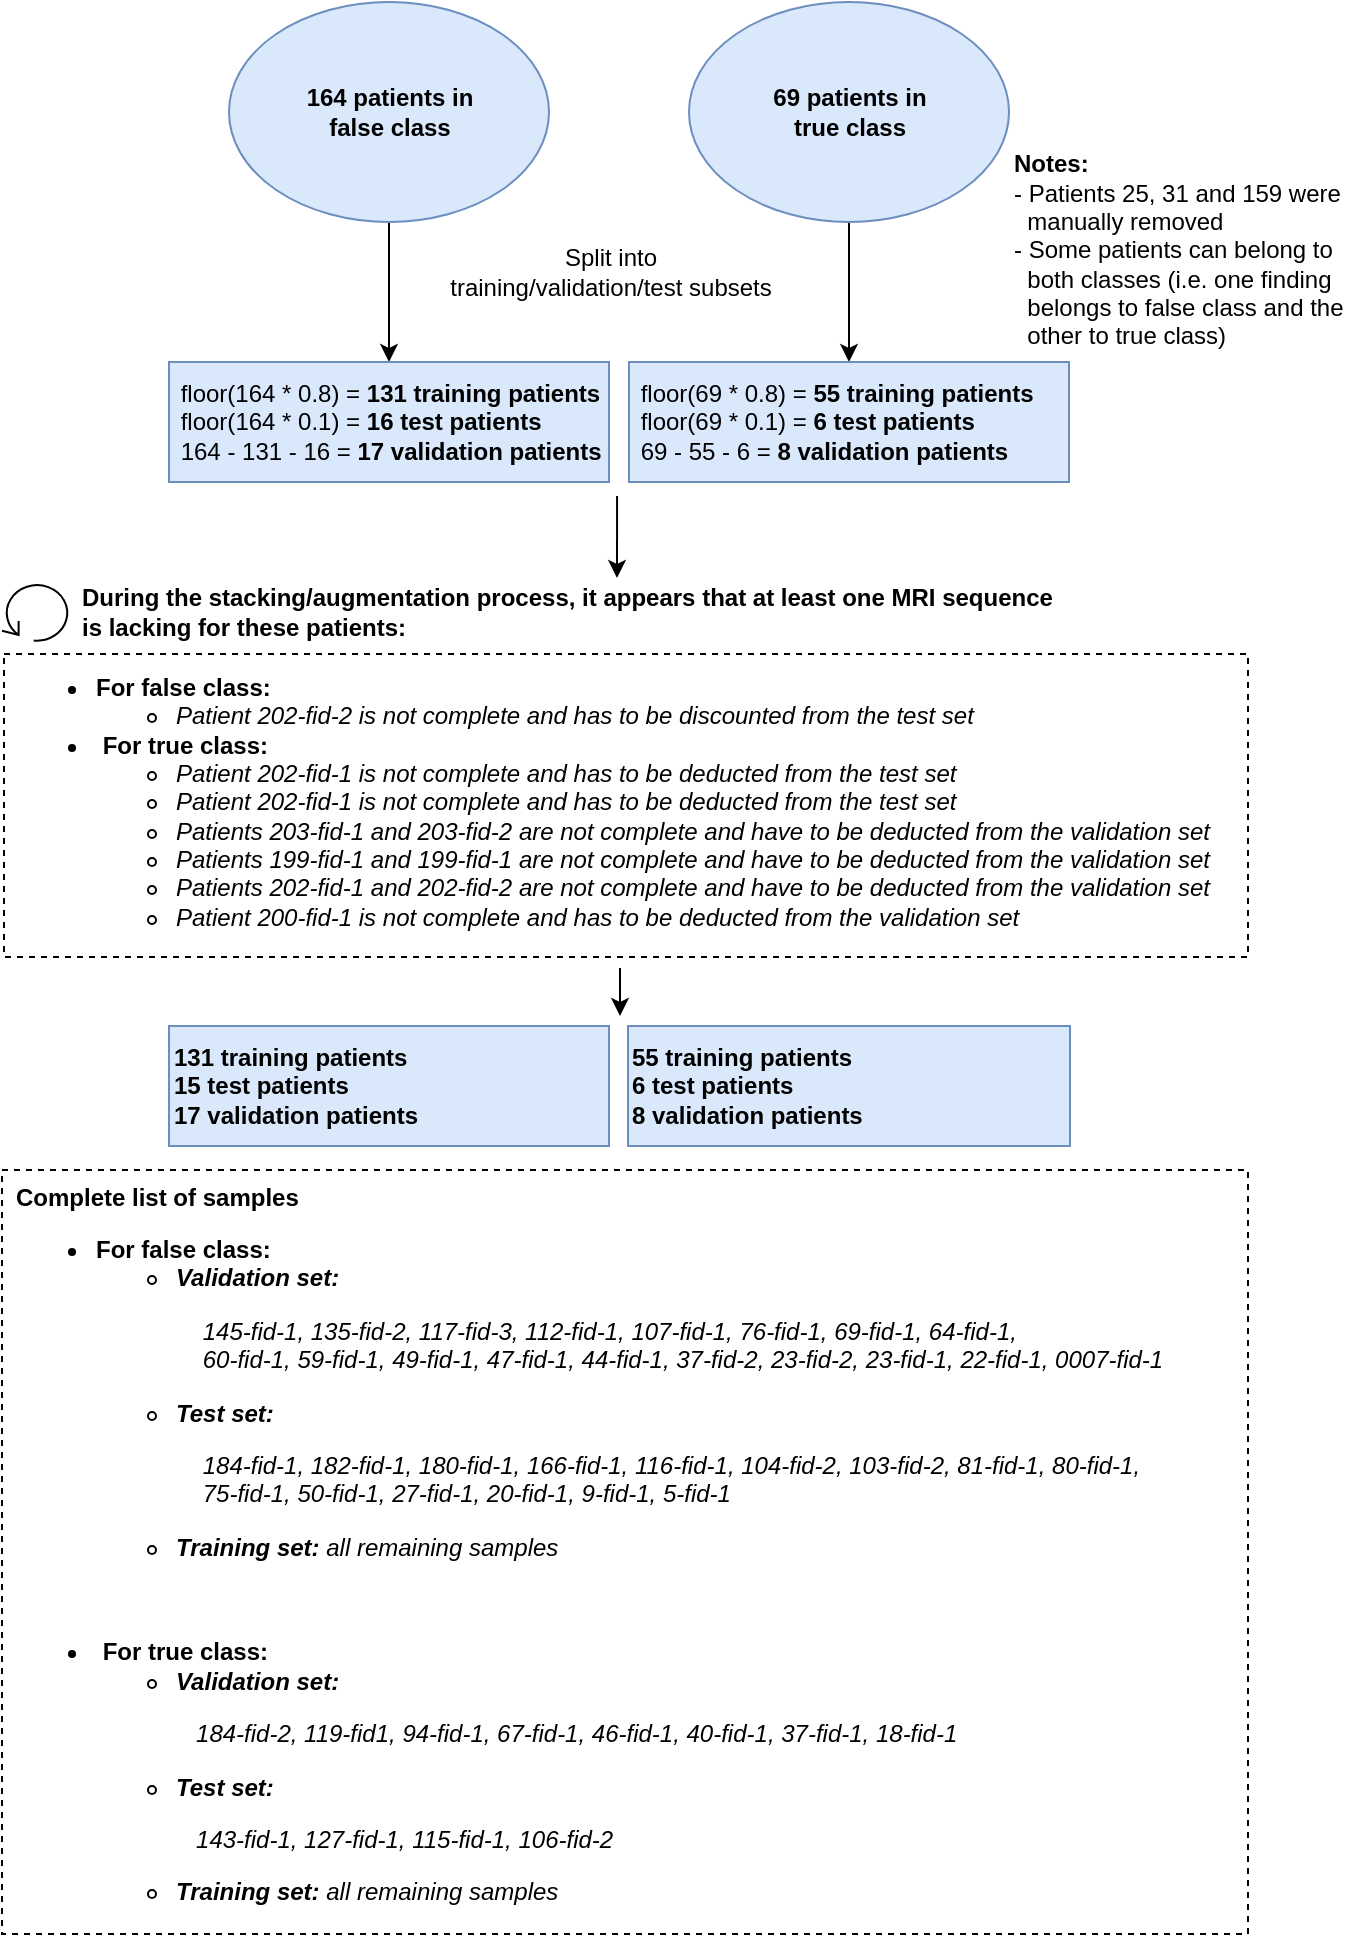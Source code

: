 <mxfile version="12.8.0" type="device"><diagram id="nuf4tR9KSPB1I1JbJZq6" name="Page-1"><mxGraphModel dx="1425" dy="741" grid="0" gridSize="10" guides="1" tooltips="1" connect="1" arrows="1" fold="1" page="0" pageScale="1" pageWidth="827" pageHeight="1169" math="0" shadow="0"><root><mxCell id="0"/><mxCell id="1" parent="0"/><mxCell id="O1R5RWDLm7pMYvYnzlYt-13" style="edgeStyle=orthogonalEdgeStyle;rounded=0;orthogonalLoop=1;jettySize=auto;html=1;exitX=0.5;exitY=1;exitDx=0;exitDy=0;" parent="1" source="O1R5RWDLm7pMYvYnzlYt-10" edge="1"><mxGeometry relative="1" as="geometry"><mxPoint x="195.5" y="211" as="targetPoint"/></mxGeometry></mxCell><mxCell id="O1R5RWDLm7pMYvYnzlYt-10" value="&lt;b&gt;164 patients in &lt;br&gt;false class&lt;/b&gt;" style="ellipse;whiteSpace=wrap;html=1;fillColor=#dae8fc;strokeColor=#6c8ebf;" parent="1" vertex="1"><mxGeometry x="115.5" y="31" width="160" height="110" as="geometry"/></mxCell><mxCell id="O1R5RWDLm7pMYvYnzlYt-14" style="edgeStyle=orthogonalEdgeStyle;rounded=0;orthogonalLoop=1;jettySize=auto;html=1;exitX=0.5;exitY=1;exitDx=0;exitDy=0;" parent="1" source="O1R5RWDLm7pMYvYnzlYt-11" edge="1"><mxGeometry relative="1" as="geometry"><mxPoint x="425.5" y="211" as="targetPoint"/></mxGeometry></mxCell><mxCell id="O1R5RWDLm7pMYvYnzlYt-11" value="&lt;b&gt;69 patients in &lt;br&gt;true class&lt;/b&gt;" style="ellipse;whiteSpace=wrap;html=1;fillColor=#dae8fc;strokeColor=#6c8ebf;" parent="1" vertex="1"><mxGeometry x="345.5" y="31" width="160" height="110" as="geometry"/></mxCell><mxCell id="O1R5RWDLm7pMYvYnzlYt-12" value="&lt;div align=&quot;left&quot;&gt;&lt;b&gt;Notes: &lt;/b&gt;&lt;br&gt;&lt;/div&gt;&lt;div align=&quot;left&quot;&gt;- Patients 25, 31 and 159 were&amp;nbsp;&lt;/div&gt;&lt;div align=&quot;left&quot;&gt;&amp;nbsp; manually removed&lt;/div&gt;&lt;div align=&quot;left&quot;&gt;- Some patients can belong to&amp;nbsp;&lt;/div&gt;&lt;div align=&quot;left&quot;&gt;&amp;nbsp; both classes&amp;nbsp;&lt;span&gt;(i.e. one finding&amp;nbsp;&lt;/span&gt;&lt;/div&gt;&lt;div align=&quot;left&quot;&gt;&lt;span&gt;&amp;nbsp; belongs to false class and the&amp;nbsp;&lt;/span&gt;&lt;/div&gt;&lt;div align=&quot;left&quot;&gt;&lt;span&gt;&amp;nbsp; other&amp;nbsp;&lt;/span&gt;&lt;span&gt;to true class)&lt;/span&gt;&lt;/div&gt;" style="text;html=1;align=left;verticalAlign=middle;resizable=0;points=[];autosize=1;" parent="1" vertex="1"><mxGeometry x="505.5" y="104" width="178" height="102" as="geometry"/></mxCell><mxCell id="O1R5RWDLm7pMYvYnzlYt-16" value="&lt;div&gt;Split into &lt;br&gt;&lt;/div&gt;&lt;div&gt;training/validation/test subsets&lt;/div&gt;" style="text;html=1;align=center;verticalAlign=middle;resizable=0;points=[];autosize=1;" parent="1" vertex="1"><mxGeometry x="215.5" y="151" width="180" height="30" as="geometry"/></mxCell><mxCell id="O1R5RWDLm7pMYvYnzlYt-18" value="&lt;div align=&quot;left&quot;&gt;&lt;br&gt;&lt;/div&gt;&lt;div align=&quot;left&quot;&gt;&lt;br&gt;&lt;/div&gt;&lt;div align=&quot;left&quot;&gt;&amp;nbsp;floor(164 * 0.8) = &lt;b&gt;131 training patients&lt;/b&gt;&lt;/div&gt;&amp;nbsp;floor(&lt;span&gt;164 * 0.1) = &lt;/span&gt;&lt;b&gt;16 test patients&lt;/b&gt;&lt;br&gt;&lt;div align=&quot;left&quot;&gt;&amp;nbsp;164 - 131 - 16 = &lt;b&gt;17 validation patients&lt;/b&gt;&lt;br&gt;&lt;/div&gt;&lt;div align=&quot;left&quot;&gt;&lt;br&gt;&lt;br&gt;&lt;/div&gt;" style="rounded=0;whiteSpace=wrap;html=1;align=left;fillColor=#dae8fc;strokeColor=#6c8ebf;" parent="1" vertex="1"><mxGeometry x="85.5" y="211" width="220" height="60" as="geometry"/></mxCell><mxCell id="O1R5RWDLm7pMYvYnzlYt-19" value="&lt;div align=&quot;left&quot;&gt;&lt;br&gt;&lt;/div&gt;&lt;div align=&quot;left&quot;&gt;&lt;br&gt;&lt;/div&gt;&lt;div align=&quot;left&quot;&gt;&amp;nbsp;floor(69 * 0.8) = &lt;b&gt;55 training patients&lt;/b&gt;&lt;/div&gt;&lt;div align=&quot;left&quot;&gt;&amp;nbsp;floor(69 * 0.1) = &lt;b&gt;6 test patients&lt;/b&gt;&lt;/div&gt;&lt;div align=&quot;left&quot;&gt;&amp;nbsp;69 - 55 - 6 = &lt;b&gt;8 validation patients&lt;/b&gt;&lt;br&gt;&lt;/div&gt;&lt;div align=&quot;left&quot;&gt;&lt;br&gt;&lt;br&gt;&lt;/div&gt;" style="rounded=0;whiteSpace=wrap;html=1;align=left;fillColor=#dae8fc;strokeColor=#6c8ebf;" parent="1" vertex="1"><mxGeometry x="315.5" y="211" width="220" height="60" as="geometry"/></mxCell><mxCell id="O1R5RWDLm7pMYvYnzlYt-20" value="" style="shape=mxgraph.bpmn.loop;html=1;outlineConnect=0;" parent="1" vertex="1"><mxGeometry x="2" y="321" width="34" height="30" as="geometry"/></mxCell><mxCell id="O1R5RWDLm7pMYvYnzlYt-21" value="&lt;div align=&quot;left&quot;&gt;&lt;b&gt;During the stacking/augmentation process, it appears that at least one MRI sequence&lt;/b&gt;&lt;/div&gt;&lt;div align=&quot;left&quot;&gt;&lt;b&gt; is lacking for these patients:&lt;/b&gt;&lt;/div&gt;" style="text;html=1;align=left;verticalAlign=middle;resizable=0;points=[];autosize=1;" parent="1" vertex="1"><mxGeometry x="40" y="321" width="500" height="30" as="geometry"/></mxCell><mxCell id="O1R5RWDLm7pMYvYnzlYt-22" value="&lt;div align=&quot;left&quot;&gt;&lt;ul&gt;&lt;li&gt;&lt;div&gt;&lt;b&gt;For false class:&lt;/b&gt;&lt;/div&gt;&lt;/li&gt;&lt;ul&gt;&lt;li&gt;&lt;i&gt;Patient 202-fid-2 is not complete and has to be discounted from the test set&lt;/i&gt;&lt;br&gt;&lt;/li&gt;&lt;/ul&gt;&lt;li&gt;&lt;div&gt;&lt;b&gt;&amp;nbsp;For true class:&lt;/b&gt;&lt;/div&gt;&lt;/li&gt;&lt;ul&gt;&lt;li&gt;&lt;i&gt;Patient 202-fid-1 is not complete and has to be deducted from the test set&lt;/i&gt;&lt;/li&gt;&lt;li&gt;&lt;i&gt;Patient 202-fid-1 is not complete and has to be deducted from the test set&lt;/i&gt;&lt;/li&gt;&lt;li&gt;&lt;div&gt;&lt;i&gt;Patients 203-fid-1 and 203-fid-2 are not complete and have to be deducted from the validation set&lt;/i&gt;&lt;/div&gt;&lt;/li&gt;&lt;li&gt;&lt;div&gt;&lt;i&gt;Patients 199-fid-1 and 199-fid-1 are not complete and have to be deducted from the validation set&lt;/i&gt;&lt;/div&gt;&lt;/li&gt;&lt;li&gt;&lt;div&gt;&lt;i&gt;Patients 202-fid-1 and 202-fid-2 are not complete and have to be deducted from the validation set&lt;/i&gt;&lt;/div&gt;&lt;/li&gt;&lt;li&gt;&lt;div&gt;&lt;i&gt;Patient 200-fid-1 is not complete and has to be deducted from the validation set&lt;/i&gt;&lt;br&gt;&lt;/div&gt;&lt;/li&gt;&lt;/ul&gt;&lt;/ul&gt;&lt;/div&gt;" style="text;html=1;align=left;verticalAlign=middle;resizable=0;points=[];autosize=1;" parent="1" vertex="1"><mxGeometry x="7" y="354" width="607" height="154" as="geometry"/></mxCell><mxCell id="O1R5RWDLm7pMYvYnzlYt-23" value="" style="endArrow=classic;html=1;exitX=-0.018;exitY=1.117;exitDx=0;exitDy=0;exitPerimeter=0;" parent="1" edge="1"><mxGeometry width="50" height="50" relative="1" as="geometry"><mxPoint x="309.54" y="278.02" as="sourcePoint"/><mxPoint x="309.5" y="319" as="targetPoint"/></mxGeometry></mxCell><mxCell id="O1R5RWDLm7pMYvYnzlYt-26" value="&lt;div align=&quot;left&quot;&gt;&lt;br&gt;&lt;/div&gt;&lt;div align=&quot;left&quot;&gt;&lt;br&gt;&lt;/div&gt;&lt;div align=&quot;left&quot;&gt;&lt;b&gt;131 training patients&lt;/b&gt;&lt;/div&gt;&lt;div align=&quot;left&quot;&gt;&lt;b&gt;15 test patients&lt;/b&gt;&lt;/div&gt;&lt;div align=&quot;left&quot;&gt;&lt;b&gt;17 validation patients&lt;/b&gt;&lt;br&gt;&lt;/div&gt;&lt;div align=&quot;left&quot;&gt;&lt;br&gt;&lt;br&gt;&lt;/div&gt;" style="rounded=0;whiteSpace=wrap;html=1;align=left;fillColor=#dae8fc;strokeColor=#6c8ebf;" parent="1" vertex="1"><mxGeometry x="85.5" y="543" width="220" height="60" as="geometry"/></mxCell><mxCell id="O1R5RWDLm7pMYvYnzlYt-27" value="&lt;div align=&quot;left&quot;&gt;&lt;br&gt;&lt;/div&gt;&lt;div align=&quot;left&quot;&gt;&lt;br&gt;&lt;/div&gt;&lt;div align=&quot;left&quot;&gt;&lt;b&gt;55 training patients&lt;/b&gt;&lt;/div&gt;&lt;div align=&quot;left&quot;&gt;&lt;b&gt;6 test patients&lt;/b&gt;&lt;/div&gt;&lt;div align=&quot;left&quot;&gt;&lt;b&gt;8 validation patients&lt;/b&gt;&lt;br&gt;&lt;/div&gt;&lt;div align=&quot;left&quot;&gt;&lt;br&gt;&lt;br&gt;&lt;/div&gt;" style="rounded=0;whiteSpace=wrap;html=1;align=left;fillColor=#dae8fc;strokeColor=#6c8ebf;" parent="1" vertex="1"><mxGeometry x="315" y="543" width="221" height="60" as="geometry"/></mxCell><mxCell id="O1R5RWDLm7pMYvYnzlYt-34" value="" style="endArrow=classic;html=1;" parent="1" edge="1"><mxGeometry width="50" height="50" relative="1" as="geometry"><mxPoint x="311" y="514" as="sourcePoint"/><mxPoint x="311" y="538" as="targetPoint"/></mxGeometry></mxCell><mxCell id="O1R5RWDLm7pMYvYnzlYt-38" value="&lt;div align=&quot;left&quot;&gt;&lt;br&gt;&lt;/div&gt;&lt;div align=&quot;left&quot;&gt;&lt;b&gt;Complete list of samples&lt;/b&gt;&lt;br&gt;&lt;ul&gt;&lt;li&gt;&lt;div&gt;&lt;b&gt;For false class:&lt;/b&gt;&lt;/div&gt;&lt;/li&gt;&lt;ul&gt;&lt;li&gt;&lt;i&gt;&lt;b&gt;Validation set: &lt;/b&gt;&lt;br&gt;&lt;/i&gt;&lt;/li&gt;&lt;/ul&gt;&lt;/ul&gt;&lt;i&gt;&amp;nbsp;&amp;nbsp;&amp;nbsp;&amp;nbsp;&amp;nbsp;&amp;nbsp;&amp;nbsp;&amp;nbsp;&amp;nbsp;&amp;nbsp;&amp;nbsp;&amp;nbsp;&amp;nbsp;&amp;nbsp;&amp;nbsp;&amp;nbsp;&amp;nbsp;&amp;nbsp;&amp;nbsp;&amp;nbsp;&amp;nbsp;&amp;nbsp;&amp;nbsp;&amp;nbsp;&amp;nbsp;&amp;nbsp;&amp;nbsp; 145-fid-1, 135-fid-2, 117-fid-3, 112-fid-1, 107-fid-1, 76-fid-1, 69-fid-1, 64-fid-1,&lt;/i&gt;&lt;br&gt;&lt;i&gt;&amp;nbsp; &amp;nbsp; &amp;nbsp; &amp;nbsp; &amp;nbsp; &amp;nbsp; &amp;nbsp; &amp;nbsp; &amp;nbsp; &amp;nbsp; &amp;nbsp; &amp;nbsp; &amp;nbsp; &amp;nbsp; 60-fid-1, 59-fid-1, 49-fid-1, 47-fid-1, 44-fid-1, 37-fid-2, 23-fid-2, 23-fid-1, 22-fid-1, 0007-fid-1 &lt;br&gt;&lt;/i&gt;&lt;ul&gt;&lt;ul&gt;&lt;li&gt;&lt;i&gt;&lt;b&gt;Test set: &lt;/b&gt;&lt;br&gt;&lt;/i&gt;&lt;/li&gt;&lt;/ul&gt;&lt;/ul&gt;&lt;i&gt;&amp;nbsp;&amp;nbsp;&amp;nbsp;&amp;nbsp;&amp;nbsp;&amp;nbsp;&amp;nbsp;&amp;nbsp;&amp;nbsp;&amp;nbsp;&amp;nbsp;&amp;nbsp;&amp;nbsp;&amp;nbsp;&amp;nbsp;&amp;nbsp;&amp;nbsp;&amp;nbsp;&amp;nbsp;&amp;nbsp;&amp;nbsp;&amp;nbsp;&amp;nbsp;&amp;nbsp;&amp;nbsp;&amp;nbsp;&amp;nbsp; 184-fid-1, 182-fid-1, 180-fid-1, 166-fid-1, 116-fid-1, 104-fid-2, 103-fid-2, 81-fid-1, 80-fid-1,&lt;/i&gt;&lt;/div&gt;&lt;div align=&quot;left&quot;&gt;&lt;i&gt;&amp;nbsp;&amp;nbsp;&amp;nbsp;&amp;nbsp;&amp;nbsp;&amp;nbsp;&amp;nbsp;&amp;nbsp;&amp;nbsp;&amp;nbsp;&amp;nbsp;&amp;nbsp;&amp;nbsp;&amp;nbsp;&amp;nbsp;&amp;nbsp;&amp;nbsp;&amp;nbsp;&amp;nbsp;&amp;nbsp;&amp;nbsp;&amp;nbsp;&amp;nbsp;&amp;nbsp;&amp;nbsp;&amp;nbsp;&amp;nbsp; 75-fid-1, 50-fid-1, 27-fid-1, 20-fid-1, 9-fid-1, 5-fid-1 &lt;br&gt;&lt;/i&gt;&lt;ul&gt;&lt;ul&gt;&lt;li&gt;&lt;i&gt;&lt;b&gt;Training set: &lt;/b&gt;all remaining samples&lt;/i&gt;&lt;/li&gt;&lt;/ul&gt;&lt;/ul&gt;&lt;div&gt;&lt;br&gt;&lt;/div&gt;&lt;ul&gt;&lt;li&gt;&lt;div&gt;&lt;b&gt;&amp;nbsp;For true class:&lt;/b&gt;&lt;/div&gt;&lt;/li&gt;&lt;ul&gt;&lt;li&gt;&lt;b&gt;&lt;i&gt;Validation set:&lt;/i&gt;&lt;/b&gt;&lt;/li&gt;&lt;/ul&gt;&lt;/ul&gt;&lt;i&gt;&amp;nbsp; &amp;nbsp; &amp;nbsp; &amp;nbsp; &amp;nbsp; &amp;nbsp; &amp;nbsp; &amp;nbsp; &amp;nbsp; &amp;nbsp; &amp;nbsp; &amp;nbsp; &amp;nbsp;&amp;nbsp; 184-fid-2, 119-fid1, 94-fid-1, 67-fid-1, 46-fid-1, 40-fid-1, 37-fid-1, 18-fid-1&lt;br&gt;&lt;/i&gt;&lt;ul&gt;&lt;ul&gt;&lt;li&gt;&lt;i&gt;&lt;b&gt;Test set: &lt;/b&gt;&lt;br&gt;&lt;/i&gt;&lt;/li&gt;&lt;/ul&gt;&lt;/ul&gt;&lt;i&gt;&amp;nbsp;&amp;nbsp;&amp;nbsp;&amp;nbsp;&amp;nbsp;&amp;nbsp;&amp;nbsp;&amp;nbsp;&amp;nbsp;&amp;nbsp;&amp;nbsp;&amp;nbsp;&amp;nbsp;&amp;nbsp;&amp;nbsp;&amp;nbsp;&amp;nbsp;&amp;nbsp;&amp;nbsp;&amp;nbsp;&amp;nbsp;&amp;nbsp;&amp;nbsp;&amp;nbsp;&amp;nbsp;&amp;nbsp; 143-fid-1, 127-fid-1, 115-fid-1, 106-fid-2&lt;br&gt;&lt;/i&gt;&lt;ul&gt;&lt;ul&gt;&lt;li&gt;&lt;i&gt;&lt;b&gt;Training set:&lt;/b&gt; all remaining samples&lt;br&gt;&lt;/i&gt;&lt;/li&gt;&lt;/ul&gt;&lt;/ul&gt;&lt;/div&gt;" style="text;html=1;align=left;verticalAlign=middle;resizable=0;points=[];autosize=1;" parent="1" vertex="1"><mxGeometry x="7" y="606" width="590" height="390" as="geometry"/></mxCell><mxCell id="O1R5RWDLm7pMYvYnzlYt-40" value="" style="rounded=0;whiteSpace=wrap;html=1;fillColor=none;gradientColor=none;fontColor=none;dashed=1;" parent="1" vertex="1"><mxGeometry x="2" y="615" width="623" height="382" as="geometry"/></mxCell><mxCell id="O1R5RWDLm7pMYvYnzlYt-41" value="" style="rounded=0;whiteSpace=wrap;html=1;fillColor=none;gradientColor=none;fontColor=none;dashed=1;" parent="1" vertex="1"><mxGeometry x="3" y="357" width="622" height="151.5" as="geometry"/></mxCell></root></mxGraphModel></diagram></mxfile>